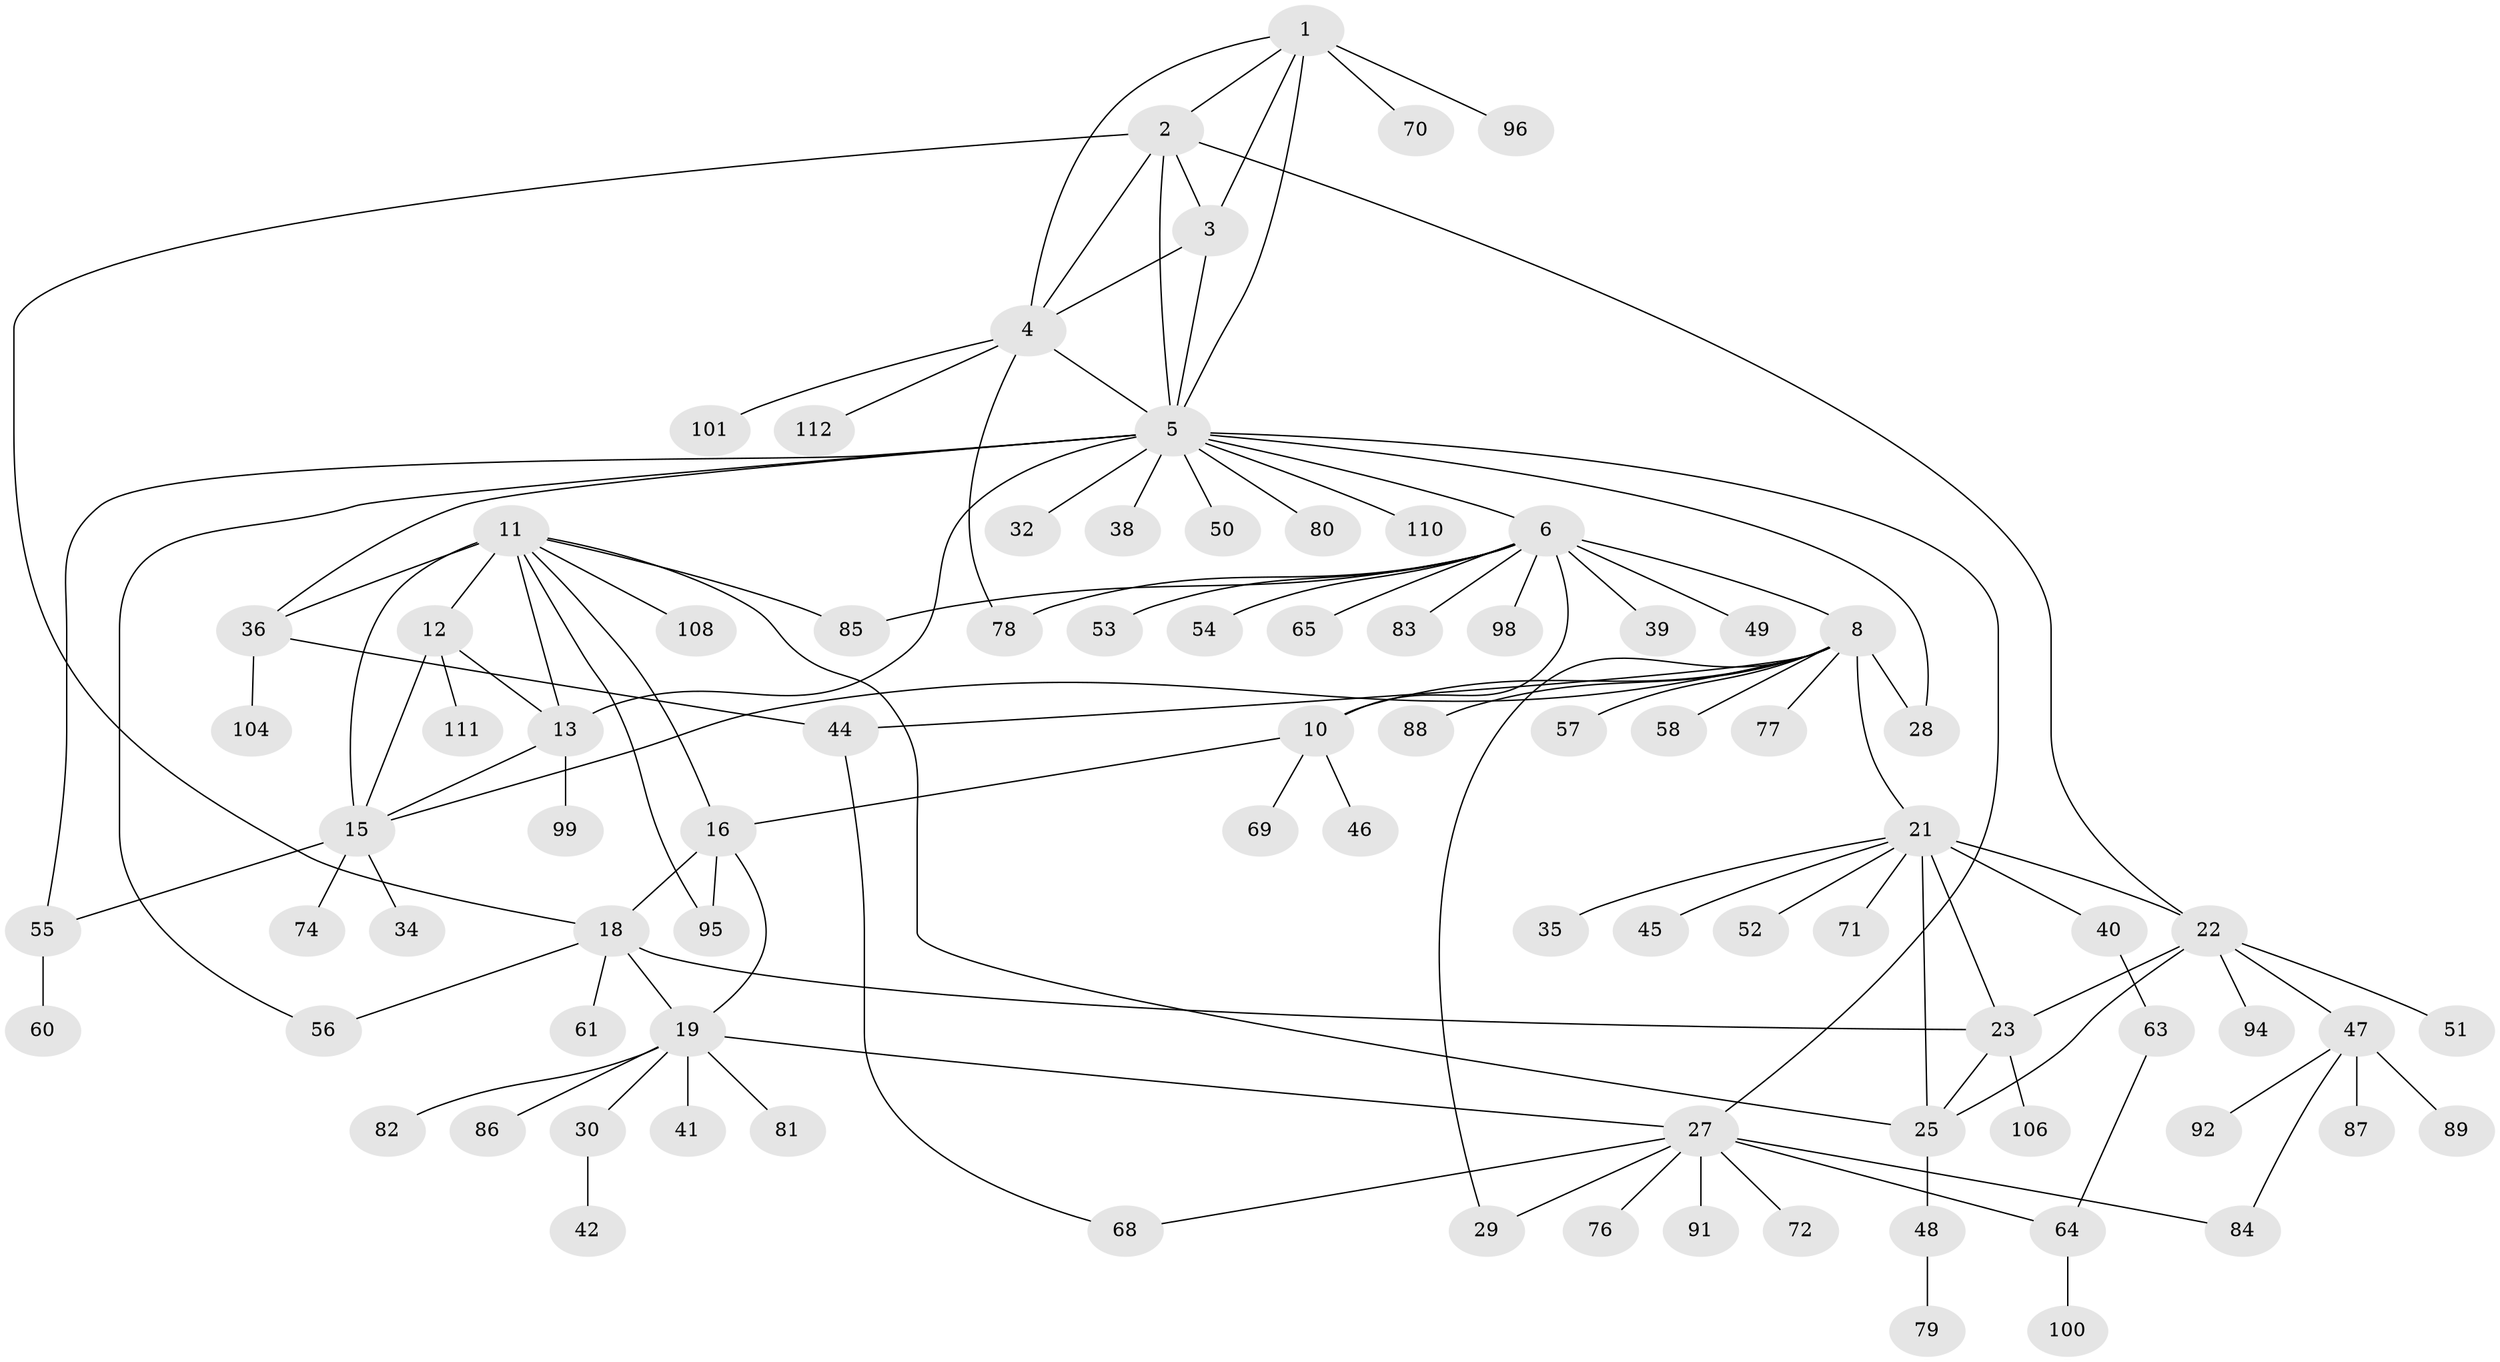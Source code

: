 // original degree distribution, {6: 0.07964601769911504, 5: 0.04424778761061947, 7: 0.017699115044247787, 17: 0.008849557522123894, 13: 0.008849557522123894, 8: 0.017699115044247787, 9: 0.035398230088495575, 11: 0.008849557522123894, 3: 0.05309734513274336, 10: 0.008849557522123894, 2: 0.13274336283185842, 1: 0.5486725663716814, 4: 0.035398230088495575}
// Generated by graph-tools (version 1.1) at 2025/11/02/27/25 16:11:37]
// undirected, 87 vertices, 119 edges
graph export_dot {
graph [start="1"]
  node [color=gray90,style=filled];
  1 [super="+37"];
  2;
  3 [super="+97"];
  4 [super="+31"];
  5 [super="+43"];
  6 [super="+7"];
  8 [super="+9"];
  10 [super="+26"];
  11 [super="+14"];
  12;
  13 [super="+59"];
  15 [super="+102"];
  16 [super="+17"];
  18 [super="+20"];
  19 [super="+75"];
  21 [super="+24"];
  22 [super="+33"];
  23 [super="+90"];
  25;
  27 [super="+109"];
  28 [super="+107"];
  29;
  30;
  32;
  34;
  35;
  36 [super="+73"];
  38;
  39;
  40;
  41;
  42;
  44 [super="+93"];
  45;
  46;
  47 [super="+62"];
  48 [super="+105"];
  49;
  50;
  51;
  52;
  53;
  54 [super="+66"];
  55 [super="+103"];
  56;
  57;
  58;
  60;
  61;
  63;
  64 [super="+67"];
  65;
  68;
  69;
  70;
  71;
  72;
  74;
  76;
  77;
  78;
  79;
  80;
  81;
  82;
  83;
  84;
  85;
  86;
  87;
  88;
  89;
  91;
  92;
  94;
  95 [super="+113"];
  96;
  98;
  99;
  100;
  101;
  104;
  106;
  108;
  110;
  111;
  112;
  1 -- 2;
  1 -- 3;
  1 -- 4;
  1 -- 5;
  1 -- 96;
  1 -- 70;
  2 -- 3;
  2 -- 4;
  2 -- 5;
  2 -- 22;
  2 -- 18;
  3 -- 4;
  3 -- 5;
  4 -- 5;
  4 -- 78;
  4 -- 112;
  4 -- 101;
  5 -- 6;
  5 -- 13;
  5 -- 27;
  5 -- 32;
  5 -- 36;
  5 -- 38;
  5 -- 50;
  5 -- 55;
  5 -- 56;
  5 -- 80;
  5 -- 110;
  5 -- 28;
  6 -- 8 [weight=4];
  6 -- 10 [weight=2];
  6 -- 39;
  6 -- 49;
  6 -- 53;
  6 -- 65;
  6 -- 78;
  6 -- 83;
  6 -- 85;
  6 -- 98;
  6 -- 54;
  8 -- 10 [weight=2];
  8 -- 21;
  8 -- 28;
  8 -- 29;
  8 -- 88;
  8 -- 44;
  8 -- 77;
  8 -- 15;
  8 -- 57;
  8 -- 58;
  10 -- 16;
  10 -- 69;
  10 -- 46;
  11 -- 12 [weight=2];
  11 -- 13 [weight=2];
  11 -- 15 [weight=2];
  11 -- 36;
  11 -- 108;
  11 -- 85;
  11 -- 25;
  11 -- 95;
  11 -- 16;
  12 -- 13;
  12 -- 15;
  12 -- 111;
  13 -- 15;
  13 -- 99;
  15 -- 34;
  15 -- 55;
  15 -- 74;
  16 -- 18 [weight=4];
  16 -- 19 [weight=2];
  16 -- 95;
  18 -- 19 [weight=2];
  18 -- 23;
  18 -- 56;
  18 -- 61;
  19 -- 27;
  19 -- 30;
  19 -- 41;
  19 -- 81;
  19 -- 82;
  19 -- 86;
  21 -- 22 [weight=2];
  21 -- 23 [weight=2];
  21 -- 25 [weight=2];
  21 -- 35;
  21 -- 45;
  21 -- 52;
  21 -- 40;
  21 -- 71;
  22 -- 23;
  22 -- 25;
  22 -- 47;
  22 -- 51;
  22 -- 94;
  23 -- 25;
  23 -- 106;
  25 -- 48;
  27 -- 29;
  27 -- 64;
  27 -- 68;
  27 -- 72;
  27 -- 76;
  27 -- 84;
  27 -- 91;
  30 -- 42;
  36 -- 104;
  36 -- 44;
  40 -- 63;
  44 -- 68;
  47 -- 84;
  47 -- 89;
  47 -- 92;
  47 -- 87;
  48 -- 79;
  55 -- 60;
  63 -- 64;
  64 -- 100;
}
